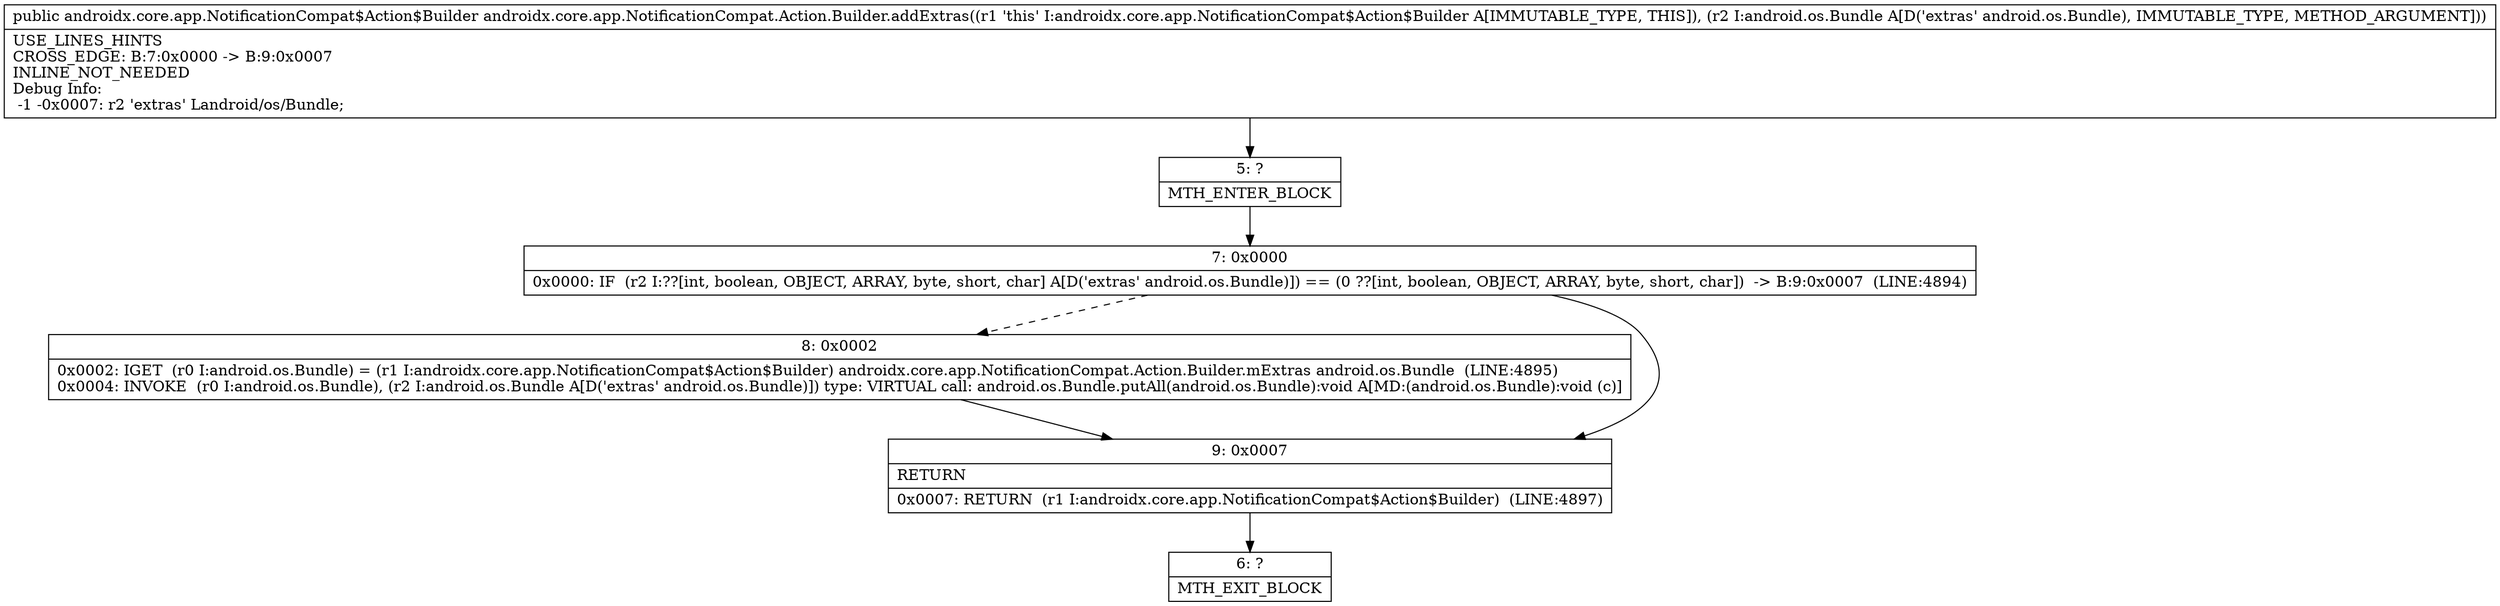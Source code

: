 digraph "CFG forandroidx.core.app.NotificationCompat.Action.Builder.addExtras(Landroid\/os\/Bundle;)Landroidx\/core\/app\/NotificationCompat$Action$Builder;" {
Node_5 [shape=record,label="{5\:\ ?|MTH_ENTER_BLOCK\l}"];
Node_7 [shape=record,label="{7\:\ 0x0000|0x0000: IF  (r2 I:??[int, boolean, OBJECT, ARRAY, byte, short, char] A[D('extras' android.os.Bundle)]) == (0 ??[int, boolean, OBJECT, ARRAY, byte, short, char])  \-\> B:9:0x0007  (LINE:4894)\l}"];
Node_8 [shape=record,label="{8\:\ 0x0002|0x0002: IGET  (r0 I:android.os.Bundle) = (r1 I:androidx.core.app.NotificationCompat$Action$Builder) androidx.core.app.NotificationCompat.Action.Builder.mExtras android.os.Bundle  (LINE:4895)\l0x0004: INVOKE  (r0 I:android.os.Bundle), (r2 I:android.os.Bundle A[D('extras' android.os.Bundle)]) type: VIRTUAL call: android.os.Bundle.putAll(android.os.Bundle):void A[MD:(android.os.Bundle):void (c)]\l}"];
Node_9 [shape=record,label="{9\:\ 0x0007|RETURN\l|0x0007: RETURN  (r1 I:androidx.core.app.NotificationCompat$Action$Builder)  (LINE:4897)\l}"];
Node_6 [shape=record,label="{6\:\ ?|MTH_EXIT_BLOCK\l}"];
MethodNode[shape=record,label="{public androidx.core.app.NotificationCompat$Action$Builder androidx.core.app.NotificationCompat.Action.Builder.addExtras((r1 'this' I:androidx.core.app.NotificationCompat$Action$Builder A[IMMUTABLE_TYPE, THIS]), (r2 I:android.os.Bundle A[D('extras' android.os.Bundle), IMMUTABLE_TYPE, METHOD_ARGUMENT]))  | USE_LINES_HINTS\lCROSS_EDGE: B:7:0x0000 \-\> B:9:0x0007\lINLINE_NOT_NEEDED\lDebug Info:\l  \-1 \-0x0007: r2 'extras' Landroid\/os\/Bundle;\l}"];
MethodNode -> Node_5;Node_5 -> Node_7;
Node_7 -> Node_8[style=dashed];
Node_7 -> Node_9;
Node_8 -> Node_9;
Node_9 -> Node_6;
}

